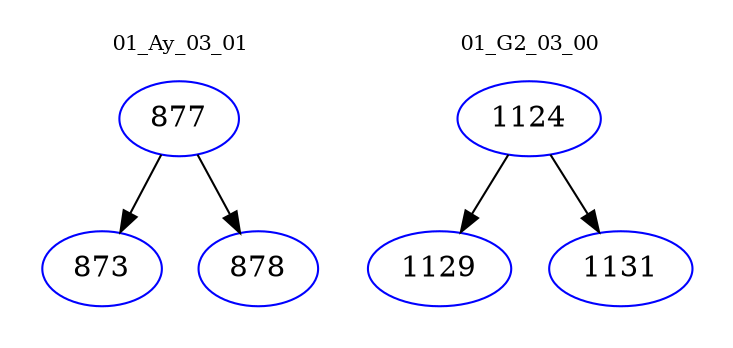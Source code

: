 digraph{
subgraph cluster_0 {
color = white
label = "01_Ay_03_01";
fontsize=10;
T0_877 [label="877", color="blue"]
T0_877 -> T0_873 [color="black"]
T0_873 [label="873", color="blue"]
T0_877 -> T0_878 [color="black"]
T0_878 [label="878", color="blue"]
}
subgraph cluster_1 {
color = white
label = "01_G2_03_00";
fontsize=10;
T1_1124 [label="1124", color="blue"]
T1_1124 -> T1_1129 [color="black"]
T1_1129 [label="1129", color="blue"]
T1_1124 -> T1_1131 [color="black"]
T1_1131 [label="1131", color="blue"]
}
}
